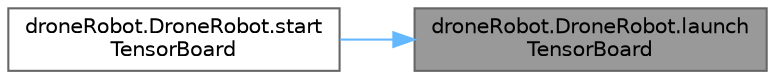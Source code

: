 digraph "droneRobot.DroneRobot.launchTensorBoard"
{
 // LATEX_PDF_SIZE
  bgcolor="transparent";
  edge [fontname=Helvetica,fontsize=10,labelfontname=Helvetica,labelfontsize=10];
  node [fontname=Helvetica,fontsize=10,shape=box,height=0.2,width=0.4];
  rankdir="RL";
  Node1 [id="Node000001",label="droneRobot.DroneRobot.launch\lTensorBoard",height=0.2,width=0.4,color="gray40", fillcolor="grey60", style="filled", fontcolor="black",tooltip=" "];
  Node1 -> Node2 [id="edge1_Node000001_Node000002",dir="back",color="steelblue1",style="solid",tooltip=" "];
  Node2 [id="Node000002",label="droneRobot.DroneRobot.start\lTensorBoard",height=0.2,width=0.4,color="grey40", fillcolor="white", style="filled",URL="$classdrone_robot_1_1_drone_robot.html#a4a4d60dc84fb52eb5588794552d3425a",tooltip=" "];
}
